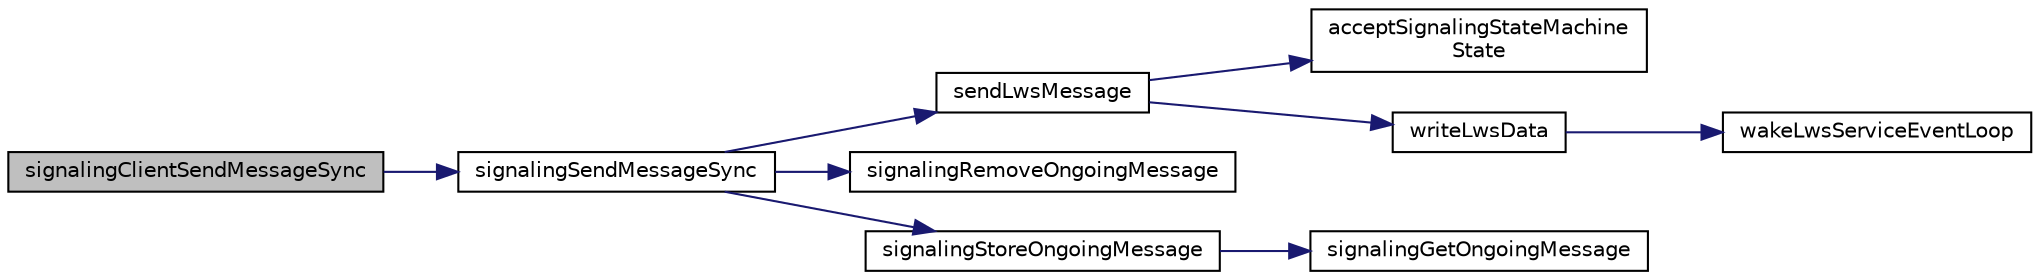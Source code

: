 digraph "signalingClientSendMessageSync"
{
 // LATEX_PDF_SIZE
  edge [fontname="Helvetica",fontsize="10",labelfontname="Helvetica",labelfontsize="10"];
  node [fontname="Helvetica",fontsize="10",shape=record];
  rankdir="LR";
  Node1 [label="signalingClientSendMessageSync",height=0.2,width=0.4,color="black", fillcolor="grey75", style="filled", fontcolor="black",tooltip="Send a message through a Signaling client."];
  Node1 -> Node2 [color="midnightblue",fontsize="10",style="solid",fontname="Helvetica"];
  Node2 [label="signalingSendMessageSync",height=0.2,width=0.4,color="black", fillcolor="white", style="filled",URL="$Signaling_8c.html#a85fbc5fc8623d113581b2bce92642c93",tooltip=" "];
  Node2 -> Node3 [color="midnightblue",fontsize="10",style="solid",fontname="Helvetica"];
  Node3 [label="sendLwsMessage",height=0.2,width=0.4,color="black", fillcolor="white", style="filled",URL="$LwsApiCalls_8c.html#a1dd446403d1e7b425b4591c08a5269b3",tooltip=" "];
  Node3 -> Node4 [color="midnightblue",fontsize="10",style="solid",fontname="Helvetica"];
  Node4 [label="acceptSignalingStateMachine\lState",height=0.2,width=0.4,color="black", fillcolor="white", style="filled",URL="$StateMachine_8c.html#a0e4075886bfd0e7be0b6173ee41adace",tooltip=" "];
  Node3 -> Node5 [color="midnightblue",fontsize="10",style="solid",fontname="Helvetica"];
  Node5 [label="writeLwsData",height=0.2,width=0.4,color="black", fillcolor="white", style="filled",URL="$LwsApiCalls_8c.html#a79f1b7bc677d4cb0c2eb0c6ab854e8e5",tooltip=" "];
  Node5 -> Node6 [color="midnightblue",fontsize="10",style="solid",fontname="Helvetica"];
  Node6 [label="wakeLwsServiceEventLoop",height=0.2,width=0.4,color="black", fillcolor="white", style="filled",URL="$LwsApiCalls_8c.html#a116aedb04e1b2e3c920d5b181477b11a",tooltip=" "];
  Node2 -> Node7 [color="midnightblue",fontsize="10",style="solid",fontname="Helvetica"];
  Node7 [label="signalingRemoveOngoingMessage",height=0.2,width=0.4,color="black", fillcolor="white", style="filled",URL="$Signaling_8c.html#ad5583fab3f7bd5e1260bc503aeff639a",tooltip=" "];
  Node2 -> Node8 [color="midnightblue",fontsize="10",style="solid",fontname="Helvetica"];
  Node8 [label="signalingStoreOngoingMessage",height=0.2,width=0.4,color="black", fillcolor="white", style="filled",URL="$Signaling_8c.html#a387148b41883b821111c84bc39811ac7",tooltip=" "];
  Node8 -> Node9 [color="midnightblue",fontsize="10",style="solid",fontname="Helvetica"];
  Node9 [label="signalingGetOngoingMessage",height=0.2,width=0.4,color="black", fillcolor="white", style="filled",URL="$Signaling_8c.html#ae3eee8f50a486b71e62e7c98291d422d",tooltip=" "];
}
